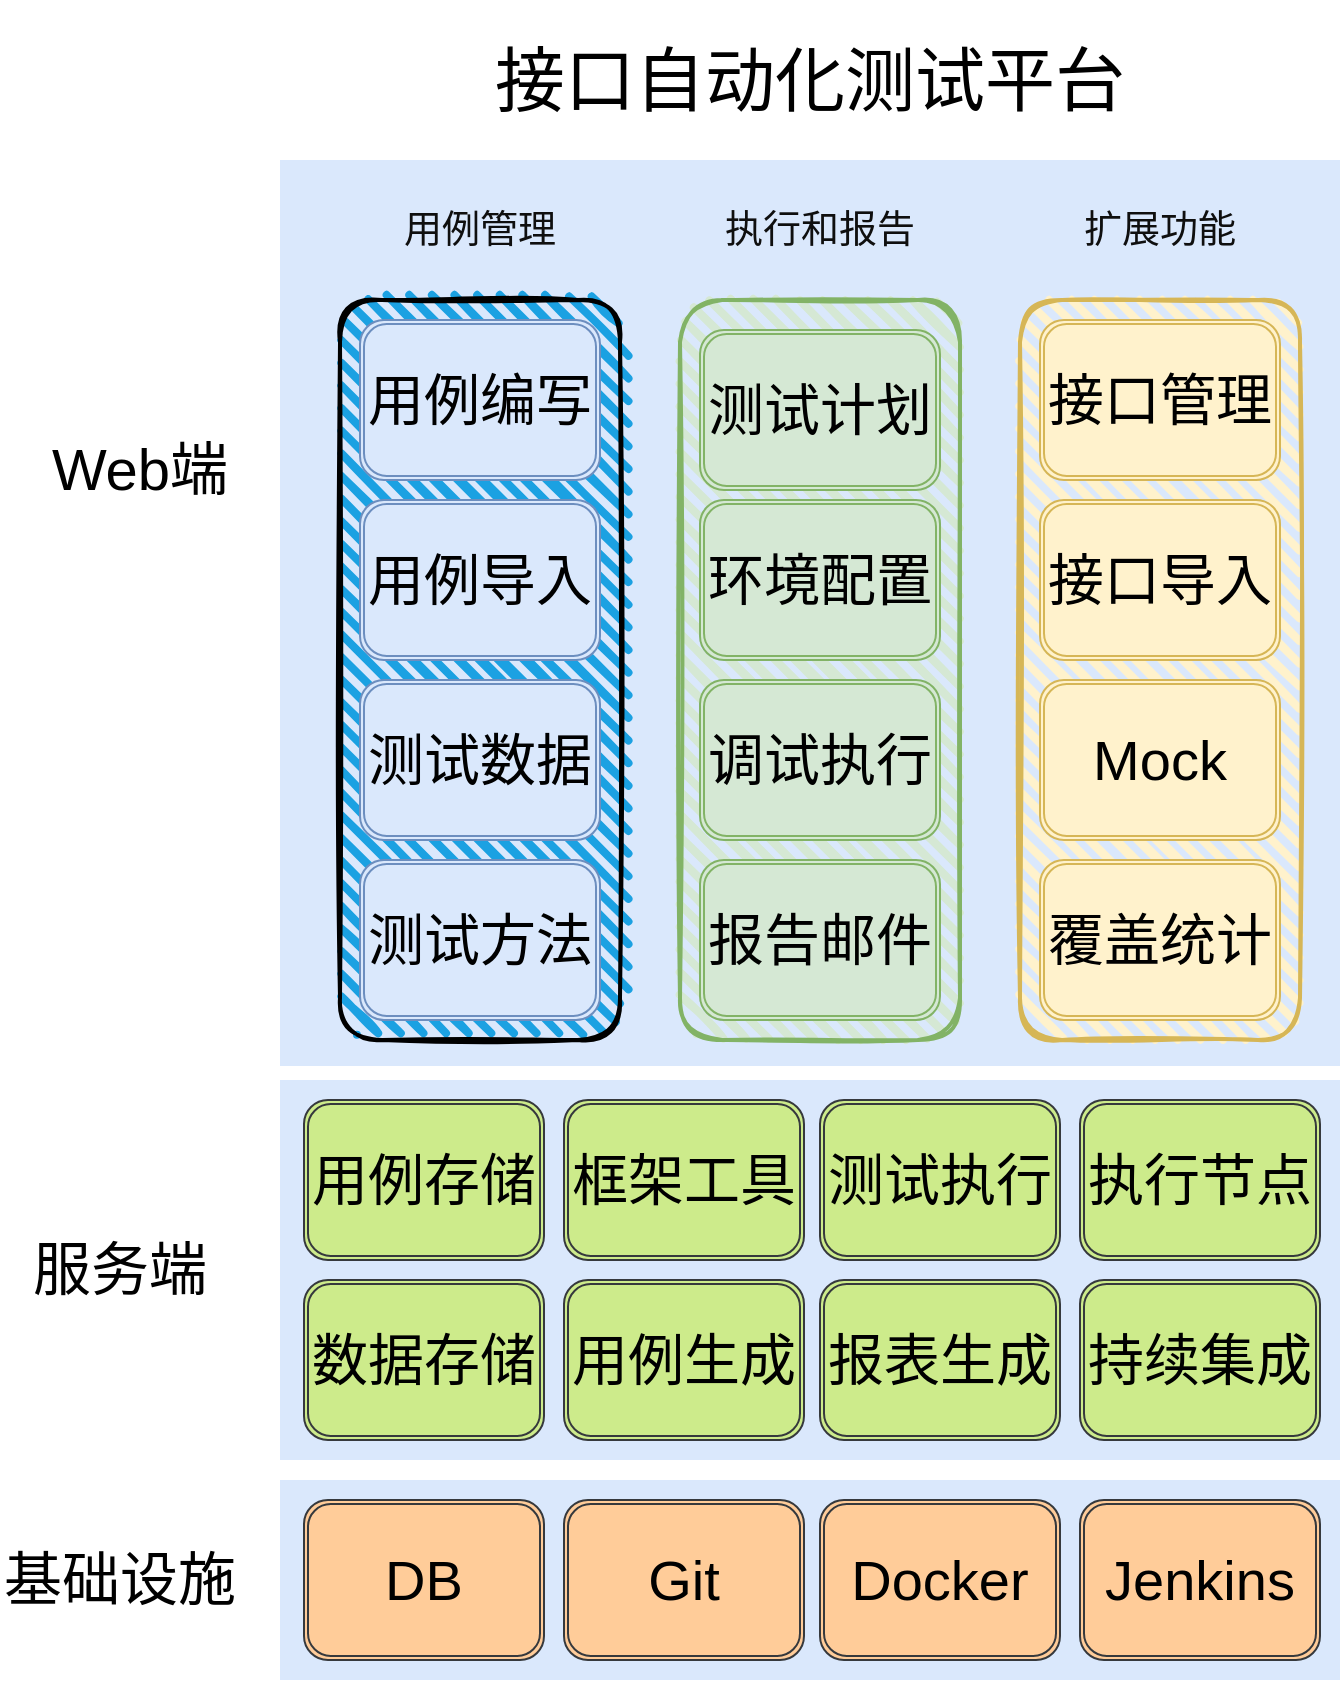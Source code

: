 <mxfile version="13.10.1" type="github">
  <diagram name="Page-1" id="197159a0-c6a4-9194-75a8-e4174976684c">
    <mxGraphModel dx="782" dy="437" grid="1" gridSize="10" guides="1" tooltips="1" connect="1" arrows="1" fold="1" page="1" pageScale="1.5" pageWidth="1169" pageHeight="826" background="none" math="0" shadow="0">
      <root>
        <mxCell id="0" style=";html=1;" />
        <mxCell id="1" style=";html=1;" parent="0" />
        <mxCell id="1257a543d1cacc4b-45" value="" style="whiteSpace=wrap;html=1;fillColor=#dae8fc;fontSize=14;strokeColor=none;verticalAlign=bottom;" parent="1" vertex="1">
          <mxGeometry x="230" y="770" width="530" height="190" as="geometry" />
        </mxCell>
        <mxCell id="1257a543d1cacc4b-43" value="" style="whiteSpace=wrap;html=1;fillColor=#dae8fc;fontSize=14;strokeColor=none;verticalAlign=top;" parent="1" vertex="1">
          <mxGeometry x="230" y="310" width="530" height="453" as="geometry" />
        </mxCell>
        <mxCell id="ElLBElQEtRB0eHO3DKkr-1" value="" style="whiteSpace=wrap;html=1;fillColor=#dae8fc;fontSize=14;strokeColor=none;verticalAlign=bottom;" parent="1" vertex="1">
          <mxGeometry x="230" y="970" width="530" height="100" as="geometry" />
        </mxCell>
        <mxCell id="ElLBElQEtRB0eHO3DKkr-3" value="&lt;font style=&quot;font-size: 35px&quot;&gt;接口自动化测试平台&lt;/font&gt;" style="text;html=1;strokeColor=none;fillColor=none;align=center;verticalAlign=middle;whiteSpace=wrap;rounded=0;" parent="1" vertex="1">
          <mxGeometry x="230" y="230" width="530" height="80" as="geometry" />
        </mxCell>
        <mxCell id="ElLBElQEtRB0eHO3DKkr-4" value="&lt;font style=&quot;font-size: 29px&quot;&gt;Web端&lt;/font&gt;" style="text;html=1;strokeColor=none;fillColor=none;align=center;verticalAlign=middle;whiteSpace=wrap;rounded=0;" parent="1" vertex="1">
          <mxGeometry x="100" y="450" width="120" height="30" as="geometry" />
        </mxCell>
        <mxCell id="ElLBElQEtRB0eHO3DKkr-5" value="&lt;span style=&quot;font-size: 29px&quot;&gt;服务端&lt;/span&gt;" style="text;html=1;strokeColor=none;fillColor=none;align=center;verticalAlign=middle;whiteSpace=wrap;rounded=0;" parent="1" vertex="1">
          <mxGeometry x="90" y="850" width="120" height="30" as="geometry" />
        </mxCell>
        <mxCell id="ElLBElQEtRB0eHO3DKkr-7" value="&lt;font style=&quot;font-size: 29px&quot;&gt;基础设施&lt;/font&gt;" style="text;html=1;strokeColor=none;fillColor=none;align=center;verticalAlign=middle;whiteSpace=wrap;rounded=0;" parent="1" vertex="1">
          <mxGeometry x="90" y="1005" width="120" height="30" as="geometry" />
        </mxCell>
        <mxCell id="ElLBElQEtRB0eHO3DKkr-21" value="&lt;span style=&quot;font-size: 28px&quot;&gt;数据存储&lt;br&gt;&lt;/span&gt;" style="shape=ext;double=1;rounded=1;whiteSpace=wrap;html=1;fillColor=#cdeb8b;strokeColor=#36393d;" parent="1" vertex="1">
          <mxGeometry x="242" y="870" width="120" height="80" as="geometry" />
        </mxCell>
        <mxCell id="ElLBElQEtRB0eHO3DKkr-22" value="&lt;span style=&quot;font-size: 28px&quot;&gt;测试执行&lt;/span&gt;" style="shape=ext;double=1;rounded=1;whiteSpace=wrap;html=1;fillColor=#cdeb8b;strokeColor=#36393d;" parent="1" vertex="1">
          <mxGeometry x="500" y="780" width="120" height="80" as="geometry" />
        </mxCell>
        <mxCell id="ElLBElQEtRB0eHO3DKkr-23" value="&lt;span style=&quot;font-size: 28px&quot;&gt;执行节点&lt;/span&gt;" style="shape=ext;double=1;rounded=1;whiteSpace=wrap;html=1;fillColor=#cdeb8b;strokeColor=#36393d;" parent="1" vertex="1">
          <mxGeometry x="630" y="780" width="120" height="80" as="geometry" />
        </mxCell>
        <mxCell id="ElLBElQEtRB0eHO3DKkr-25" value="&lt;span style=&quot;font-size: 28px&quot;&gt;用例存储&lt;br&gt;&lt;/span&gt;" style="shape=ext;double=1;rounded=1;whiteSpace=wrap;html=1;fillColor=#cdeb8b;strokeColor=#36393d;" parent="1" vertex="1">
          <mxGeometry x="242" y="780" width="120" height="80" as="geometry" />
        </mxCell>
        <mxCell id="ElLBElQEtRB0eHO3DKkr-26" value="&lt;span style=&quot;font-size: 28px&quot;&gt;持续集成&lt;/span&gt;" style="shape=ext;double=1;rounded=1;whiteSpace=wrap;html=1;fillColor=#cdeb8b;strokeColor=#36393d;" parent="1" vertex="1">
          <mxGeometry x="630" y="870" width="120" height="80" as="geometry" />
        </mxCell>
        <mxCell id="ElLBElQEtRB0eHO3DKkr-27" value="&lt;span style=&quot;font-size: 28px&quot;&gt;报表生成&lt;/span&gt;" style="shape=ext;double=1;rounded=1;whiteSpace=wrap;html=1;fillColor=#cdeb8b;strokeColor=#36393d;" parent="1" vertex="1">
          <mxGeometry x="500" y="870" width="120" height="80" as="geometry" />
        </mxCell>
        <mxCell id="ElLBElQEtRB0eHO3DKkr-28" value="&lt;span style=&quot;font-size: 28px&quot;&gt;用例生成&lt;/span&gt;" style="shape=ext;double=1;rounded=1;whiteSpace=wrap;html=1;fillColor=#cdeb8b;strokeColor=#36393d;" parent="1" vertex="1">
          <mxGeometry x="372" y="870" width="120" height="80" as="geometry" />
        </mxCell>
        <mxCell id="ElLBElQEtRB0eHO3DKkr-29" value="&lt;span style=&quot;font-size: 28px&quot;&gt;DB&lt;/span&gt;" style="shape=ext;double=1;rounded=1;whiteSpace=wrap;html=1;fillColor=#ffcc99;strokeColor=#36393d;" parent="1" vertex="1">
          <mxGeometry x="242" y="980" width="120" height="80" as="geometry" />
        </mxCell>
        <mxCell id="ElLBElQEtRB0eHO3DKkr-30" value="&lt;span style=&quot;font-size: 28px&quot;&gt;Git&lt;/span&gt;" style="shape=ext;double=1;rounded=1;whiteSpace=wrap;html=1;fillColor=#ffcc99;strokeColor=#36393d;" parent="1" vertex="1">
          <mxGeometry x="372" y="980" width="120" height="80" as="geometry" />
        </mxCell>
        <mxCell id="ElLBElQEtRB0eHO3DKkr-31" value="&lt;span style=&quot;font-size: 28px&quot;&gt;Docker&lt;/span&gt;" style="shape=ext;double=1;rounded=1;whiteSpace=wrap;html=1;fillColor=#ffcc99;strokeColor=#36393d;" parent="1" vertex="1">
          <mxGeometry x="500" y="980" width="120" height="80" as="geometry" />
        </mxCell>
        <mxCell id="ElLBElQEtRB0eHO3DKkr-32" value="&lt;span style=&quot;font-size: 28px&quot;&gt;Jenkins&lt;/span&gt;" style="shape=ext;double=1;rounded=1;whiteSpace=wrap;html=1;fillColor=#ffcc99;strokeColor=#36393d;" parent="1" vertex="1">
          <mxGeometry x="630" y="980" width="120" height="80" as="geometry" />
        </mxCell>
        <mxCell id="T85Ys3OjYyfQjblcwC62-1" value="&lt;span style=&quot;font-size: 28px&quot;&gt;框架工具&lt;/span&gt;" style="shape=ext;double=1;rounded=1;whiteSpace=wrap;html=1;fillColor=#cdeb8b;strokeColor=#36393d;" vertex="1" parent="1">
          <mxGeometry x="372" y="780" width="120" height="80" as="geometry" />
        </mxCell>
        <mxCell id="T85Ys3OjYyfQjblcwC62-2" value="" style="rounded=1;whiteSpace=wrap;html=1;strokeWidth=2;fillWeight=4;hachureGap=8;hachureAngle=45;fillColor=#1ba1e2;sketch=1;" vertex="1" parent="1">
          <mxGeometry x="260" y="380" width="140" height="370" as="geometry" />
        </mxCell>
        <mxCell id="T85Ys3OjYyfQjblcwC62-3" value="&lt;font style=&quot;font-size: 28px&quot;&gt;用例编写&lt;/font&gt;" style="shape=ext;double=1;rounded=1;whiteSpace=wrap;html=1;fillColor=#dae8fc;strokeColor=#6c8ebf;" vertex="1" parent="1">
          <mxGeometry x="270" y="390" width="120" height="80" as="geometry" />
        </mxCell>
        <mxCell id="T85Ys3OjYyfQjblcwC62-4" value="&lt;font style=&quot;font-size: 28px&quot;&gt;用例导入&lt;/font&gt;" style="shape=ext;double=1;rounded=1;whiteSpace=wrap;html=1;fillColor=#dae8fc;strokeColor=#6c8ebf;" vertex="1" parent="1">
          <mxGeometry x="270" y="480" width="120" height="80" as="geometry" />
        </mxCell>
        <mxCell id="T85Ys3OjYyfQjblcwC62-5" value="&lt;font style=&quot;font-size: 28px&quot;&gt;测试数据&lt;/font&gt;" style="shape=ext;double=1;rounded=1;whiteSpace=wrap;html=1;fillColor=#dae8fc;strokeColor=#6c8ebf;" vertex="1" parent="1">
          <mxGeometry x="270" y="570" width="120" height="80" as="geometry" />
        </mxCell>
        <mxCell id="T85Ys3OjYyfQjblcwC62-6" value="&lt;span style=&quot;font-size: 28px&quot;&gt;测试方法&lt;/span&gt;" style="shape=ext;double=1;rounded=1;whiteSpace=wrap;html=1;fillColor=#dae8fc;strokeColor=#6c8ebf;" vertex="1" parent="1">
          <mxGeometry x="270" y="660" width="120" height="80" as="geometry" />
        </mxCell>
        <mxCell id="T85Ys3OjYyfQjblcwC62-11" value="" style="rounded=1;whiteSpace=wrap;html=1;strokeWidth=2;fillWeight=4;hachureGap=8;hachureAngle=45;fillColor=#d5e8d4;sketch=1;strokeColor=#82b366;" vertex="1" parent="1">
          <mxGeometry x="430" y="380" width="140" height="370" as="geometry" />
        </mxCell>
        <mxCell id="T85Ys3OjYyfQjblcwC62-12" value="&lt;font style=&quot;font-size: 28px&quot;&gt;测试计划&lt;/font&gt;" style="shape=ext;double=1;rounded=1;whiteSpace=wrap;html=1;fillColor=#d5e8d4;strokeColor=#82b366;" vertex="1" parent="1">
          <mxGeometry x="440" y="395" width="120" height="80" as="geometry" />
        </mxCell>
        <mxCell id="T85Ys3OjYyfQjblcwC62-13" value="&lt;font style=&quot;font-size: 28px&quot;&gt;环境配置&lt;/font&gt;" style="shape=ext;double=1;rounded=1;whiteSpace=wrap;html=1;fillColor=#d5e8d4;strokeColor=#82b366;" vertex="1" parent="1">
          <mxGeometry x="440" y="480" width="120" height="80" as="geometry" />
        </mxCell>
        <mxCell id="T85Ys3OjYyfQjblcwC62-14" value="&lt;font style=&quot;font-size: 28px&quot;&gt;调试执行&lt;/font&gt;" style="shape=ext;double=1;rounded=1;whiteSpace=wrap;html=1;fillColor=#d5e8d4;strokeColor=#82b366;" vertex="1" parent="1">
          <mxGeometry x="440" y="570" width="120" height="80" as="geometry" />
        </mxCell>
        <mxCell id="T85Ys3OjYyfQjblcwC62-15" value="&lt;span style=&quot;font-size: 28px&quot;&gt;报告邮件&lt;/span&gt;" style="shape=ext;double=1;rounded=1;whiteSpace=wrap;html=1;fillColor=#d5e8d4;strokeColor=#82b366;" vertex="1" parent="1">
          <mxGeometry x="440" y="660" width="120" height="80" as="geometry" />
        </mxCell>
        <mxCell id="T85Ys3OjYyfQjblcwC62-16" value="" style="rounded=1;whiteSpace=wrap;html=1;strokeWidth=2;fillWeight=4;hachureGap=8;hachureAngle=45;fillColor=#fff2cc;sketch=1;strokeColor=#d6b656;" vertex="1" parent="1">
          <mxGeometry x="600" y="380" width="140" height="370" as="geometry" />
        </mxCell>
        <mxCell id="T85Ys3OjYyfQjblcwC62-17" value="&lt;font style=&quot;font-size: 28px&quot;&gt;接口管理&lt;/font&gt;" style="shape=ext;double=1;rounded=1;whiteSpace=wrap;html=1;fillColor=#fff2cc;strokeColor=#d6b656;" vertex="1" parent="1">
          <mxGeometry x="610" y="390" width="120" height="80" as="geometry" />
        </mxCell>
        <mxCell id="T85Ys3OjYyfQjblcwC62-18" value="&lt;font style=&quot;font-size: 28px&quot;&gt;接口导入&lt;/font&gt;" style="shape=ext;double=1;rounded=1;whiteSpace=wrap;html=1;fillColor=#fff2cc;strokeColor=#d6b656;" vertex="1" parent="1">
          <mxGeometry x="610" y="480" width="120" height="80" as="geometry" />
        </mxCell>
        <mxCell id="T85Ys3OjYyfQjblcwC62-19" value="&lt;font style=&quot;font-size: 28px&quot;&gt;Mock&lt;/font&gt;" style="shape=ext;double=1;rounded=1;whiteSpace=wrap;html=1;fillColor=#fff2cc;strokeColor=#d6b656;" vertex="1" parent="1">
          <mxGeometry x="610" y="570" width="120" height="80" as="geometry" />
        </mxCell>
        <mxCell id="T85Ys3OjYyfQjblcwC62-20" value="&lt;span style=&quot;font-size: 28px&quot;&gt;覆盖统计&lt;/span&gt;" style="shape=ext;double=1;rounded=1;whiteSpace=wrap;html=1;fillColor=#fff2cc;strokeColor=#d6b656;" vertex="1" parent="1">
          <mxGeometry x="610" y="660" width="120" height="80" as="geometry" />
        </mxCell>
        <mxCell id="T85Ys3OjYyfQjblcwC62-21" value="&lt;font style=&quot;font-size: 19px&quot; color=&quot;#0f0f0f&quot;&gt;用例管理&lt;/font&gt;" style="text;html=1;strokeColor=none;fillColor=none;align=center;verticalAlign=middle;whiteSpace=wrap;rounded=0;" vertex="1" parent="1">
          <mxGeometry x="280" y="320" width="100" height="50" as="geometry" />
        </mxCell>
        <mxCell id="T85Ys3OjYyfQjblcwC62-22" value="&lt;font style=&quot;font-size: 19px&quot; color=&quot;#0f0f0f&quot;&gt;执行和报告&lt;/font&gt;" style="text;html=1;strokeColor=none;fillColor=none;align=center;verticalAlign=middle;whiteSpace=wrap;rounded=0;" vertex="1" parent="1">
          <mxGeometry x="450" y="320" width="100" height="50" as="geometry" />
        </mxCell>
        <mxCell id="T85Ys3OjYyfQjblcwC62-23" value="&lt;font color=&quot;#0f0f0f&quot;&gt;&lt;span style=&quot;font-size: 19px&quot;&gt;扩展功能&lt;/span&gt;&lt;/font&gt;" style="text;html=1;strokeColor=none;fillColor=none;align=center;verticalAlign=middle;whiteSpace=wrap;rounded=0;" vertex="1" parent="1">
          <mxGeometry x="620" y="320" width="100" height="50" as="geometry" />
        </mxCell>
      </root>
    </mxGraphModel>
  </diagram>
</mxfile>
